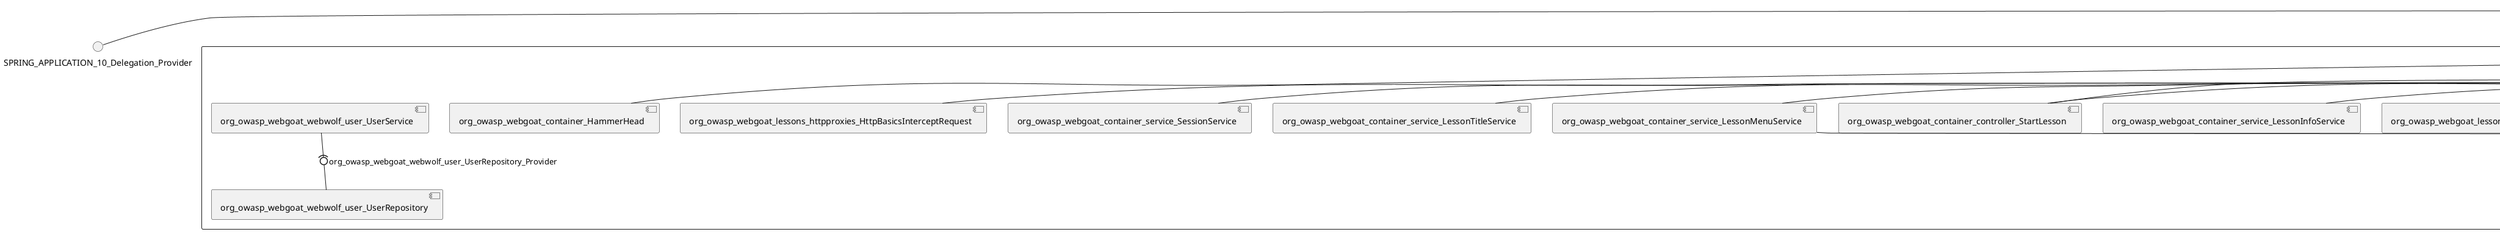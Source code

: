 @startuml
skinparam fixCircleLabelOverlapping true
skinparam componentStyle uml2
() SPRING_APPLICATION_10_Delegation_Provider
() SPRING_APPLICATION_11_Delegation_Provider
() SPRING_APPLICATION_12_Delegation_Provider
() SPRING_APPLICATION_13_Delegation_Provider
() SPRING_APPLICATION_14_Delegation_Provider
() SPRING_APPLICATION_15_Delegation_Provider
() SPRING_APPLICATION_16_Delegation_Provider
() SPRING_APPLICATION_2_Delegation_Provider
() SPRING_APPLICATION_3_Delegation_Provider
() SPRING_APPLICATION_4_Delegation_Provider
() SPRING_APPLICATION_5_Delegation_Provider
() SPRING_APPLICATION_6_Delegation_Provider
() SPRING_APPLICATION_7_Delegation_Provider
() SPRING_APPLICATION_8_Delegation_Provider
() SPRING_APPLICATION_9_Delegation_Provider
() SPRING_APPLICATION_BypassRestrictions_FieldRestrictions_POST_Delegation_Provider
() SPRING_APPLICATION_BypassRestrictions_frontendValidation_POST_Delegation_Provider
() SPRING_APPLICATION_ChromeDevTools_dummy_POST_Delegation_Provider
() SPRING_APPLICATION_ChromeDevTools_network_POST_Delegation_Provider
() SPRING_APPLICATION_CrossSiteScriptingStored_stored_xss_POST_Delegation_Provider
() SPRING_APPLICATION_CrossSiteScriptingStored_stored_xss_follow_up_POST_Delegation_Provider
() SPRING_APPLICATION_CrossSiteScripting_attack1_POST_Delegation_Provider
() SPRING_APPLICATION_CrossSiteScripting_attack3_POST_Delegation_Provider
() SPRING_APPLICATION_CrossSiteScripting_attack4_POST_Delegation_Provider
() SPRING_APPLICATION_CrossSiteScripting_attack5a_GET_Delegation_Provider
() SPRING_APPLICATION_CrossSiteScripting_attack6a_POST_Delegation_Provider
() SPRING_APPLICATION_CrossSiteScripting_dom_follow_up_POST_Delegation_Provider
() SPRING_APPLICATION_CrossSiteScripting_phone_home_xss_POST_Delegation_Provider
() SPRING_APPLICATION_CrossSiteScripting_quiz_GET_POST_Delegation_Provider
() SPRING_APPLICATION_Delegation_Provider
() SPRING_APPLICATION_GET_10_Delegation_Provider
() SPRING_APPLICATION_GET_11_Delegation_Provider
() SPRING_APPLICATION_GET_2_Delegation_Provider
() SPRING_APPLICATION_GET_3_Delegation_Provider
() SPRING_APPLICATION_GET_4_Delegation_Provider
() SPRING_APPLICATION_GET_5_Delegation_Provider
() SPRING_APPLICATION_GET_6_Delegation_Provider
() SPRING_APPLICATION_GET_7_Delegation_Provider
() SPRING_APPLICATION_GET_8_Delegation_Provider
() SPRING_APPLICATION_GET_9_Delegation_Provider
() SPRING_APPLICATION_GET_Delegation_Provider
() SPRING_APPLICATION_HtmlTampering_task_POST_Delegation_Provider
() SPRING_APPLICATION_HttpBasics_attack1_POST_Delegation_Provider
() SPRING_APPLICATION_HttpBasics_attack2_POST_Delegation_Provider
() SPRING_APPLICATION_IDOR_diff_attributes_POST_Delegation_Provider
() SPRING_APPLICATION_IDOR_login_POST_Delegation_Provider
() SPRING_APPLICATION_IDOR_profile_alt_path_POST_Delegation_Provider
() SPRING_APPLICATION_InsecureDeserialization_task_POST_Delegation_Provider
() SPRING_APPLICATION_InsecureLogin_Delegation_Provider
() SPRING_APPLICATION_JWT_decode_POST_Delegation_Provider
() SPRING_APPLICATION_JWT_jku_Delegation_Provider
() SPRING_APPLICATION_JWT_kid_Delegation_Provider
() SPRING_APPLICATION_JWT_quiz_GET_POST_Delegation_Provider
() SPRING_APPLICATION_JWT_refresh_Delegation_Provider
() SPRING_APPLICATION_JWT_secret_POST_Delegation_Provider
() SPRING_APPLICATION_JWT_votings_Delegation_Provider
() SPRING_APPLICATION_LogSpoofing_log_bleeding_POST_Delegation_Provider
() SPRING_APPLICATION_LogSpoofing_log_spoofing_POST_Delegation_Provider
() SPRING_APPLICATION_POST_10_Delegation_Provider
() SPRING_APPLICATION_POST_11_Delegation_Provider
() SPRING_APPLICATION_POST_12_Delegation_Provider
() SPRING_APPLICATION_POST_13_Delegation_Provider
() SPRING_APPLICATION_POST_14_Delegation_Provider
() SPRING_APPLICATION_POST_15_Delegation_Provider
() SPRING_APPLICATION_POST_16_Delegation_Provider
() SPRING_APPLICATION_POST_17_Delegation_Provider
() SPRING_APPLICATION_POST_18_Delegation_Provider
() SPRING_APPLICATION_POST_2_Delegation_Provider
() SPRING_APPLICATION_POST_3_Delegation_Provider
() SPRING_APPLICATION_POST_4_Delegation_Provider
() SPRING_APPLICATION_POST_5_Delegation_Provider
() SPRING_APPLICATION_POST_6_Delegation_Provider
() SPRING_APPLICATION_POST_7_Delegation_Provider
() SPRING_APPLICATION_POST_8_Delegation_Provider
() SPRING_APPLICATION_POST_9_Delegation_Provider
() SPRING_APPLICATION_POST_Delegation_Provider
() SPRING_APPLICATION_PUT_Delegation_Provider
() SPRING_APPLICATION_PasswordReset_ForgotPassword_create_password_reset_link_POST_Delegation_Provider
() SPRING_APPLICATION_PasswordReset_SecurityQuestions_POST_Delegation_Provider
() SPRING_APPLICATION_PasswordReset_reset_Delegation_Provider
() SPRING_APPLICATION_PasswordReset_simple_mail_reset_POST_Delegation_Provider
() SPRING_APPLICATION_PathTraversal_profile_picture_GET_Delegation_Provider
() SPRING_APPLICATION_PathTraversal_profile_picture_fix_GET_Delegation_Provider
() SPRING_APPLICATION_PathTraversal_profile_upload_POST_Delegation_Provider
() SPRING_APPLICATION_PathTraversal_profile_upload_fix_POST_Delegation_Provider
() SPRING_APPLICATION_PathTraversal_profile_upload_remove_user_input_POST_Delegation_Provider
() SPRING_APPLICATION_PathTraversal_random_POST_Delegation_Provider
() SPRING_APPLICATION_PathTraversal_random_picture_GET_Delegation_Provider
() SPRING_APPLICATION_PathTraversal_zip_slip_Delegation_Provider
() SPRING_APPLICATION_SSRF_task1_POST_Delegation_Provider
() SPRING_APPLICATION_SSRF_task2_POST_Delegation_Provider
() SPRING_APPLICATION_SecurePasswords_assignment_POST_Delegation_Provider
() SPRING_APPLICATION_SqlInjectionAdvanced_attack6a_POST_Delegation_Provider
() SPRING_APPLICATION_SqlInjectionAdvanced_attack6b_POST_Delegation_Provider
() SPRING_APPLICATION_SqlInjectionAdvanced_challenge_Login_POST_Delegation_Provider
() SPRING_APPLICATION_SqlInjectionAdvanced_challenge_PUT_Delegation_Provider
() SPRING_APPLICATION_SqlInjectionAdvanced_quiz_GET_POST_Delegation_Provider
() SPRING_APPLICATION_SqlInjectionMitigations_attack10a_POST_Delegation_Provider
() SPRING_APPLICATION_SqlInjectionMitigations_attack10b_POST_Delegation_Provider
() SPRING_APPLICATION_SqlInjectionMitigations_attack12a_POST_Delegation_Provider
() SPRING_APPLICATION_SqlInjectionMitigations_servers_GET_Delegation_Provider
() SPRING_APPLICATION_SqlInjection_assignment5a_POST_Delegation_Provider
() SPRING_APPLICATION_SqlInjection_assignment5b_POST_Delegation_Provider
() SPRING_APPLICATION_SqlInjection_attack10_POST_Delegation_Provider
() SPRING_APPLICATION_SqlInjection_attack2_POST_Delegation_Provider
() SPRING_APPLICATION_SqlInjection_attack3_POST_Delegation_Provider
() SPRING_APPLICATION_SqlInjection_attack4_POST_Delegation_Provider
() SPRING_APPLICATION_SqlInjection_attack5_POST_Delegation_Provider
() SPRING_APPLICATION_SqlInjection_attack8_POST_Delegation_Provider
() SPRING_APPLICATION_SqlInjection_attack9_POST_Delegation_Provider
() SPRING_APPLICATION_SqlOnlyInputValidationOnKeywords_attack_POST_Delegation_Provider
() SPRING_APPLICATION_SqlOnlyInputValidation_attack_POST_Delegation_Provider
() SPRING_APPLICATION_VulnerableComponents_attack1_POST_Delegation_Provider
() SPRING_APPLICATION_WebWolf_GET_Delegation_Provider
() SPRING_APPLICATION_WebWolf_landing_Delegation_Provider
() SPRING_APPLICATION_WebWolf_mail_Delegation_Provider
() SPRING_APPLICATION_challenge_1_POST_Delegation_Provider
() SPRING_APPLICATION_challenge_5_POST_Delegation_Provider
() SPRING_APPLICATION_challenge_7_Delegation_Provider
() SPRING_APPLICATION_challenge_8_Delegation_Provider
() SPRING_APPLICATION_challenge_logo_Delegation_Provider
() SPRING_APPLICATION_cia_quiz_GET_POST_Delegation_Provider
() SPRING_APPLICATION_clientSideFiltering_attack1_POST_Delegation_Provider
() SPRING_APPLICATION_clientSideFiltering_challenge_store_coupons_GET_Delegation_Provider
() SPRING_APPLICATION_clientSideFiltering_getItForFree_POST_Delegation_Provider
() SPRING_APPLICATION_clientSideFiltering_salaries_GET_Delegation_Provider
() SPRING_APPLICATION_crypto_encoding_basic_auth_POST_Delegation_Provider
() SPRING_APPLICATION_crypto_encoding_xor_POST_Delegation_Provider
() SPRING_APPLICATION_crypto_hashing_POST_Delegation_Provider
() SPRING_APPLICATION_crypto_secure_defaults_POST_Delegation_Provider
() SPRING_APPLICATION_crypto_signing_verify_POST_Delegation_Provider
() SPRING_APPLICATION_csrf_feedback_message_POST_Delegation_Provider
() SPRING_APPLICATION_csrf_review_POST_Delegation_Provider
() SPRING_APPLICATION_files_GET_Delegation_Provider
() SPRING_APPLICATION_fileupload_POST_Delegation_Provider
() SPRING_APPLICATION_jwt_Delegation_Provider
() SPRING_APPLICATION_landing_Delegation_Provider
() SPRING_APPLICATION_lesson_template_Delegation_Provider
() SPRING_APPLICATION_login_oauth_mvc_GET_Delegation_Provider
() SPRING_APPLICATION_mail_DELETE_GET_POST_Delegation_Provider
() SPRING_APPLICATION_register_mvc_POST_Delegation_Provider
() SPRING_APPLICATION_registration_GET_Delegation_Provider
() SPRING_APPLICATION_requests_GET_Delegation_Provider
() SPRING_APPLICATION_scoreboard_data_GET_Delegation_Provider
() SPRING_APPLICATION_server_directory_GET_Delegation_Provider
() SPRING_APPLICATION_service_debug_labels_mvc_Delegation_Provider
() SPRING_APPLICATION_service_lessonoverview_mvc_Delegation_Provider
() SPRING_APPLICATION_xxe_comments_GET_Delegation_Provider
rectangle System {
[org_owasp_webgoat_container_HammerHead] [[webgoat-webgoat.repository#_702fEhWFEe-jXo2ho6CU_Q]]
[org_owasp_webgoat_container_WebWolfRedirect] [[webgoat-webgoat.repository#_702fEhWFEe-jXo2ho6CU_Q]]
[org_owasp_webgoat_container_controller_StartLesson] [[webgoat-webgoat.repository#_702fEhWFEe-jXo2ho6CU_Q]]
[org_owasp_webgoat_container_controller_Welcome] [[webgoat-webgoat.repository#_702fEhWFEe-jXo2ho6CU_Q]]
[org_owasp_webgoat_container_i18n_PluginMessages_Provider] [[webgoat-webgoat.repository#_702fEhWFEe-jXo2ho6CU_Q]]
[org_owasp_webgoat_container_service_EnvironmentService] [[webgoat-webgoat.repository#_702fEhWFEe-jXo2ho6CU_Q]]
[org_owasp_webgoat_container_service_HintService] [[webgoat-webgoat.repository#_702fEhWFEe-jXo2ho6CU_Q]]
[org_owasp_webgoat_container_service_LabelDebugService] [[webgoat-webgoat.repository#_702fEhWFEe-jXo2ho6CU_Q]]
[org_owasp_webgoat_container_service_LabelService] [[webgoat-webgoat.repository#_702fEhWFEe-jXo2ho6CU_Q]]
[org_owasp_webgoat_container_service_LessonInfoService] [[webgoat-webgoat.repository#_702fEhWFEe-jXo2ho6CU_Q]]
[org_owasp_webgoat_container_service_LessonMenuService] [[webgoat-webgoat.repository#_702fEhWFEe-jXo2ho6CU_Q]]
[org_owasp_webgoat_container_service_LessonProgressService] [[webgoat-webgoat.repository#_702fEhWFEe-jXo2ho6CU_Q]]
[org_owasp_webgoat_container_service_LessonTitleService] [[webgoat-webgoat.repository#_702fEhWFEe-jXo2ho6CU_Q]]
[org_owasp_webgoat_container_service_ReportCardService] [[webgoat-webgoat.repository#_702fEhWFEe-jXo2ho6CU_Q]]
[org_owasp_webgoat_container_service_RestartLessonService] [[webgoat-webgoat.repository#_702fEhWFEe-jXo2ho6CU_Q]]
[org_owasp_webgoat_container_service_SessionService] [[webgoat-webgoat.repository#_702fEhWFEe-jXo2ho6CU_Q]]
[org_owasp_webgoat_container_session_UserSessionData_Provider] [[webgoat-webgoat.repository#_702fEhWFEe-jXo2ho6CU_Q]]
[org_owasp_webgoat_container_session_WebSession_Provider] [[webgoat-webgoat.repository#_702fEhWFEe-jXo2ho6CU_Q]]
[org_owasp_webgoat_container_users_RegistrationController] [[webgoat-webgoat.repository#_702fEhWFEe-jXo2ho6CU_Q]]
[org_owasp_webgoat_container_users_Scoreboard] [[webgoat-webgoat.repository#_702fEhWFEe-jXo2ho6CU_Q]]
[org_owasp_webgoat_container_users_UserRepository] [[webgoat-webgoat.repository#_702fEhWFEe-jXo2ho6CU_Q]]
[org_owasp_webgoat_container_users_UserService] [[webgoat-webgoat.repository#_702fEhWFEe-jXo2ho6CU_Q]]
[org_owasp_webgoat_container_users_UserTrackerRepository] [[webgoat-webgoat.repository#_702fEhWFEe-jXo2ho6CU_Q]]
[org_owasp_webgoat_lessons_authbypass_VerifyAccount] [[webgoat-webgoat.repository#_702fEhWFEe-jXo2ho6CU_Q]]
[org_owasp_webgoat_lessons_bypassrestrictions_BypassRestrictionsFieldRestrictions] [[webgoat-webgoat.repository#_702fEhWFEe-jXo2ho6CU_Q]]
[org_owasp_webgoat_lessons_bypassrestrictions_BypassRestrictionsFrontendValidation] [[webgoat-webgoat.repository#_702fEhWFEe-jXo2ho6CU_Q]]
[org_owasp_webgoat_lessons_challenges_FlagController] [[webgoat-webgoat.repository#_702fEhWFEe-jXo2ho6CU_Q]]
[org_owasp_webgoat_lessons_challenges_challenge1_Assignment1] [[webgoat-webgoat.repository#_702fEhWFEe-jXo2ho6CU_Q]]
[org_owasp_webgoat_lessons_challenges_challenge1_ImageServlet] [[webgoat-webgoat.repository#_702fEhWFEe-jXo2ho6CU_Q]]
[org_owasp_webgoat_lessons_challenges_challenge5_Assignment5] [[webgoat-webgoat.repository#_702fEhWFEe-jXo2ho6CU_Q]]
[org_owasp_webgoat_lessons_challenges_challenge7_Assignment7] [[webgoat-webgoat.repository#_702fEhWFEe-jXo2ho6CU_Q]]
[org_owasp_webgoat_lessons_challenges_challenge8_Assignment8] [[webgoat-webgoat.repository#_702fEhWFEe-jXo2ho6CU_Q]]
[org_owasp_webgoat_lessons_chromedevtools_NetworkDummy] [[webgoat-webgoat.repository#_702fEhWFEe-jXo2ho6CU_Q]]
[org_owasp_webgoat_lessons_chromedevtools_NetworkLesson] [[webgoat-webgoat.repository#_702fEhWFEe-jXo2ho6CU_Q]]
[org_owasp_webgoat_lessons_cia_CIAQuiz] [[webgoat-webgoat.repository#_702fEhWFEe-jXo2ho6CU_Q]]
[org_owasp_webgoat_lessons_clientsidefiltering_ClientSideFilteringAssignment] [[webgoat-webgoat.repository#_702fEhWFEe-jXo2ho6CU_Q]]
[org_owasp_webgoat_lessons_clientsidefiltering_ClientSideFilteringFreeAssignment] [[webgoat-webgoat.repository#_702fEhWFEe-jXo2ho6CU_Q]]
[org_owasp_webgoat_lessons_clientsidefiltering_Salaries] [[webgoat-webgoat.repository#_702fEhWFEe-jXo2ho6CU_Q]]
[org_owasp_webgoat_lessons_clientsidefiltering_ShopEndpoint] [[webgoat-webgoat.repository#_702fEhWFEe-jXo2ho6CU_Q]]
[org_owasp_webgoat_lessons_cryptography_EncodingAssignment] [[webgoat-webgoat.repository#_702fEhWFEe-jXo2ho6CU_Q]]
[org_owasp_webgoat_lessons_cryptography_HashingAssignment] [[webgoat-webgoat.repository#_702fEhWFEe-jXo2ho6CU_Q]]
[org_owasp_webgoat_lessons_cryptography_SecureDefaultsAssignment] [[webgoat-webgoat.repository#_702fEhWFEe-jXo2ho6CU_Q]]
[org_owasp_webgoat_lessons_cryptography_SigningAssignment] [[webgoat-webgoat.repository#_702fEhWFEe-jXo2ho6CU_Q]]
[org_owasp_webgoat_lessons_cryptography_XOREncodingAssignment] [[webgoat-webgoat.repository#_702fEhWFEe-jXo2ho6CU_Q]]
[org_owasp_webgoat_lessons_csrf_CSRFConfirmFlag1] [[webgoat-webgoat.repository#_702fEhWFEe-jXo2ho6CU_Q]]
[org_owasp_webgoat_lessons_csrf_CSRFFeedback] [[webgoat-webgoat.repository#_702fEhWFEe-jXo2ho6CU_Q]]
[org_owasp_webgoat_lessons_csrf_CSRFGetFlag] [[webgoat-webgoat.repository#_702fEhWFEe-jXo2ho6CU_Q]]
[org_owasp_webgoat_lessons_csrf_CSRFLogin] [[webgoat-webgoat.repository#_702fEhWFEe-jXo2ho6CU_Q]]
[org_owasp_webgoat_lessons_csrf_ForgedReviews] [[webgoat-webgoat.repository#_702fEhWFEe-jXo2ho6CU_Q]]
[org_owasp_webgoat_lessons_csrf_ObjectMapper_Provider] [[webgoat-webgoat.repository#_702fEhWFEe-jXo2ho6CU_Q]]
[org_owasp_webgoat_lessons_deserialization_InsecureDeserializationTask] [[webgoat-webgoat.repository#_702fEhWFEe-jXo2ho6CU_Q]]
[org_owasp_webgoat_lessons_hijacksession_HijackSessionAssignment] [[webgoat-webgoat.repository#_702fEhWFEe-jXo2ho6CU_Q]]
[org_owasp_webgoat_lessons_hijacksession_cas_HijackSessionAuthenticationProvider] [[webgoat-webgoat.repository#_702fEhWFEe-jXo2ho6CU_Q]]
[org_owasp_webgoat_lessons_htmltampering_HtmlTamperingTask] [[webgoat-webgoat.repository#_702fEhWFEe-jXo2ho6CU_Q]]
[org_owasp_webgoat_lessons_httpbasics_HttpBasicsLesson] [[webgoat-webgoat.repository#_702fEhWFEe-jXo2ho6CU_Q]]
[org_owasp_webgoat_lessons_httpbasics_HttpBasicsQuiz] [[webgoat-webgoat.repository#_702fEhWFEe-jXo2ho6CU_Q]]
[org_owasp_webgoat_lessons_httpproxies_HttpBasicsInterceptRequest] [[webgoat-webgoat.repository#_702fEhWFEe-jXo2ho6CU_Q]]
[org_owasp_webgoat_lessons_idor_IDORDiffAttributes] [[webgoat-webgoat.repository#_702fEhWFEe-jXo2ho6CU_Q]]
[org_owasp_webgoat_lessons_idor_IDOREditOtherProfile] [[webgoat-webgoat.repository#_702fEhWFEe-jXo2ho6CU_Q]]
[org_owasp_webgoat_lessons_idor_IDORLogin] [[webgoat-webgoat.repository#_702fEhWFEe-jXo2ho6CU_Q]]
[org_owasp_webgoat_lessons_idor_IDORViewOtherProfile] [[webgoat-webgoat.repository#_702fEhWFEe-jXo2ho6CU_Q]]
[org_owasp_webgoat_lessons_idor_IDORViewOwnProfile] [[webgoat-webgoat.repository#_702fEhWFEe-jXo2ho6CU_Q]]
[org_owasp_webgoat_lessons_idor_IDORViewOwnProfileAltUrl] [[webgoat-webgoat.repository#_702fEhWFEe-jXo2ho6CU_Q]]
[org_owasp_webgoat_lessons_insecurelogin_InsecureLoginTask] [[webgoat-webgoat.repository#_702fEhWFEe-jXo2ho6CU_Q]]
[org_owasp_webgoat_lessons_jwt_JWTDecodeEndpoint] [[webgoat-webgoat.repository#_702fEhWFEe-jXo2ho6CU_Q]]
[org_owasp_webgoat_lessons_jwt_JWTQuiz] [[webgoat-webgoat.repository#_702fEhWFEe-jXo2ho6CU_Q]]
[org_owasp_webgoat_lessons_jwt_JWTRefreshEndpoint] [[webgoat-webgoat.repository#_702fEhWFEe-jXo2ho6CU_Q]]
[org_owasp_webgoat_lessons_jwt_JWTSecretKeyEndpoint] [[webgoat-webgoat.repository#_702fEhWFEe-jXo2ho6CU_Q]]
[org_owasp_webgoat_lessons_jwt_JWTVotesEndpoint] [[webgoat-webgoat.repository#_702fEhWFEe-jXo2ho6CU_Q]]
[org_owasp_webgoat_lessons_jwt_claimmisuse_JWTHeaderJKUEndpoint] [[webgoat-webgoat.repository#_702fEhWFEe-jXo2ho6CU_Q]]
[org_owasp_webgoat_lessons_jwt_claimmisuse_JWTHeaderKIDEndpoint] [[webgoat-webgoat.repository#_702fEhWFEe-jXo2ho6CU_Q]]
[org_owasp_webgoat_lessons_lessontemplate_SampleAttack] [[webgoat-webgoat.repository#_702fEhWFEe-jXo2ho6CU_Q]]
[org_owasp_webgoat_lessons_logging_LogBleedingTask] [[webgoat-webgoat.repository#_702fEhWFEe-jXo2ho6CU_Q]]
[org_owasp_webgoat_lessons_logging_LogSpoofingTask] [[webgoat-webgoat.repository#_702fEhWFEe-jXo2ho6CU_Q]]
[org_owasp_webgoat_lessons_missingac_MissingFunctionACHiddenMenus] [[webgoat-webgoat.repository#_702fEhWFEe-jXo2ho6CU_Q]]
[org_owasp_webgoat_lessons_missingac_MissingFunctionACUsers] [[webgoat-webgoat.repository#_702fEhWFEe-jXo2ho6CU_Q]]
[org_owasp_webgoat_lessons_missingac_MissingFunctionACYourHash] [[webgoat-webgoat.repository#_702fEhWFEe-jXo2ho6CU_Q]]
[org_owasp_webgoat_lessons_missingac_MissingFunctionACYourHashAdmin] [[webgoat-webgoat.repository#_702fEhWFEe-jXo2ho6CU_Q]]
[org_owasp_webgoat_lessons_passwordreset_QuestionsAssignment] [[webgoat-webgoat.repository#_702fEhWFEe-jXo2ho6CU_Q]]
[org_owasp_webgoat_lessons_passwordreset_ResetLinkAssignment] [[webgoat-webgoat.repository#_702fEhWFEe-jXo2ho6CU_Q]]
[org_owasp_webgoat_lessons_passwordreset_ResetLinkAssignmentForgotPassword] [[webgoat-webgoat.repository#_702fEhWFEe-jXo2ho6CU_Q]]
[org_owasp_webgoat_lessons_passwordreset_SecurityQuestionAssignment] [[webgoat-webgoat.repository#_702fEhWFEe-jXo2ho6CU_Q]]
[org_owasp_webgoat_lessons_passwordreset_SimpleMailAssignment] [[webgoat-webgoat.repository#_702fEhWFEe-jXo2ho6CU_Q]]
[org_owasp_webgoat_lessons_passwordreset_TriedQuestions] [[webgoat-webgoat.repository#_702fEhWFEe-jXo2ho6CU_Q]]
[org_owasp_webgoat_lessons_pathtraversal_ProfileUpload] [[webgoat-webgoat.repository#_702fEhWFEe-jXo2ho6CU_Q]]
[org_owasp_webgoat_lessons_pathtraversal_ProfileUploadFix] [[webgoat-webgoat.repository#_702fEhWFEe-jXo2ho6CU_Q]]
[org_owasp_webgoat_lessons_pathtraversal_ProfileUploadRemoveUserInput] [[webgoat-webgoat.repository#_702fEhWFEe-jXo2ho6CU_Q]]
[org_owasp_webgoat_lessons_pathtraversal_ProfileUploadRetrieval] [[webgoat-webgoat.repository#_702fEhWFEe-jXo2ho6CU_Q]]
[org_owasp_webgoat_lessons_pathtraversal_ProfileZipSlip] [[webgoat-webgoat.repository#_702fEhWFEe-jXo2ho6CU_Q]]
[org_owasp_webgoat_lessons_securepasswords_SecurePasswordsAssignment] [[webgoat-webgoat.repository#_702fEhWFEe-jXo2ho6CU_Q]]
[org_owasp_webgoat_lessons_spoofcookie_SpoofCookieAssignment] [[webgoat-webgoat.repository#_702fEhWFEe-jXo2ho6CU_Q]]
[org_owasp_webgoat_lessons_sqlinjection_advanced_SqlInjectionChallenge] [[webgoat-webgoat.repository#_702fEhWFEe-jXo2ho6CU_Q]]
[org_owasp_webgoat_lessons_sqlinjection_advanced_SqlInjectionChallengeLogin] [[webgoat-webgoat.repository#_702fEhWFEe-jXo2ho6CU_Q]]
[org_owasp_webgoat_lessons_sqlinjection_advanced_SqlInjectionLesson6a] [[webgoat-webgoat.repository#_702fEhWFEe-jXo2ho6CU_Q]]
[org_owasp_webgoat_lessons_sqlinjection_advanced_SqlInjectionLesson6b] [[webgoat-webgoat.repository#_702fEhWFEe-jXo2ho6CU_Q]]
[org_owasp_webgoat_lessons_sqlinjection_advanced_SqlInjectionQuiz] [[webgoat-webgoat.repository#_702fEhWFEe-jXo2ho6CU_Q]]
[org_owasp_webgoat_lessons_sqlinjection_introduction_SqlInjectionLesson10] [[webgoat-webgoat.repository#_702fEhWFEe-jXo2ho6CU_Q]]
[org_owasp_webgoat_lessons_sqlinjection_introduction_SqlInjectionLesson2] [[webgoat-webgoat.repository#_702fEhWFEe-jXo2ho6CU_Q]]
[org_owasp_webgoat_lessons_sqlinjection_introduction_SqlInjectionLesson3] [[webgoat-webgoat.repository#_702fEhWFEe-jXo2ho6CU_Q]]
[org_owasp_webgoat_lessons_sqlinjection_introduction_SqlInjectionLesson4] [[webgoat-webgoat.repository#_702fEhWFEe-jXo2ho6CU_Q]]
[org_owasp_webgoat_lessons_sqlinjection_introduction_SqlInjectionLesson5] [[webgoat-webgoat.repository#_702fEhWFEe-jXo2ho6CU_Q]]
[org_owasp_webgoat_lessons_sqlinjection_introduction_SqlInjectionLesson5a] [[webgoat-webgoat.repository#_702fEhWFEe-jXo2ho6CU_Q]]
[org_owasp_webgoat_lessons_sqlinjection_introduction_SqlInjectionLesson5b] [[webgoat-webgoat.repository#_702fEhWFEe-jXo2ho6CU_Q]]
[org_owasp_webgoat_lessons_sqlinjection_introduction_SqlInjectionLesson8] [[webgoat-webgoat.repository#_702fEhWFEe-jXo2ho6CU_Q]]
[org_owasp_webgoat_lessons_sqlinjection_introduction_SqlInjectionLesson9] [[webgoat-webgoat.repository#_702fEhWFEe-jXo2ho6CU_Q]]
[org_owasp_webgoat_lessons_sqlinjection_mitigation_Servers] [[webgoat-webgoat.repository#_702fEhWFEe-jXo2ho6CU_Q]]
[org_owasp_webgoat_lessons_sqlinjection_mitigation_SqlInjectionLesson10a] [[webgoat-webgoat.repository#_702fEhWFEe-jXo2ho6CU_Q]]
[org_owasp_webgoat_lessons_sqlinjection_mitigation_SqlInjectionLesson10b] [[webgoat-webgoat.repository#_702fEhWFEe-jXo2ho6CU_Q]]
[org_owasp_webgoat_lessons_sqlinjection_mitigation_SqlInjectionLesson13] [[webgoat-webgoat.repository#_702fEhWFEe-jXo2ho6CU_Q]]
[org_owasp_webgoat_lessons_sqlinjection_mitigation_SqlOnlyInputValidation] [[webgoat-webgoat.repository#_702fEhWFEe-jXo2ho6CU_Q]]
[org_owasp_webgoat_lessons_sqlinjection_mitigation_SqlOnlyInputValidationOnKeywords] [[webgoat-webgoat.repository#_702fEhWFEe-jXo2ho6CU_Q]]
[org_owasp_webgoat_lessons_ssrf_SSRFTask1] [[webgoat-webgoat.repository#_702fEhWFEe-jXo2ho6CU_Q]]
[org_owasp_webgoat_lessons_ssrf_SSRFTask2] [[webgoat-webgoat.repository#_702fEhWFEe-jXo2ho6CU_Q]]
[org_owasp_webgoat_lessons_vulnerablecomponents_VulnerableComponentsLesson] [[webgoat-webgoat.repository#_702fEhWFEe-jXo2ho6CU_Q]]
[org_owasp_webgoat_lessons_webwolfintroduction_LandingAssignment] [[webgoat-webgoat.repository#_702fEhWFEe-jXo2ho6CU_Q]]
[org_owasp_webgoat_lessons_webwolfintroduction_MailAssignment] [[webgoat-webgoat.repository#_702fEhWFEe-jXo2ho6CU_Q]]
[org_owasp_webgoat_lessons_xss_CrossSiteScriptingLesson1] [[webgoat-webgoat.repository#_702fEhWFEe-jXo2ho6CU_Q]]
[org_owasp_webgoat_lessons_xss_CrossSiteScriptingLesson3] [[webgoat-webgoat.repository#_702fEhWFEe-jXo2ho6CU_Q]]
[org_owasp_webgoat_lessons_xss_CrossSiteScriptingLesson4] [[webgoat-webgoat.repository#_702fEhWFEe-jXo2ho6CU_Q]]
[org_owasp_webgoat_lessons_xss_CrossSiteScriptingLesson5a] [[webgoat-webgoat.repository#_702fEhWFEe-jXo2ho6CU_Q]]
[org_owasp_webgoat_lessons_xss_CrossSiteScriptingLesson6a] [[webgoat-webgoat.repository#_702fEhWFEe-jXo2ho6CU_Q]]
[org_owasp_webgoat_lessons_xss_CrossSiteScriptingQuiz] [[webgoat-webgoat.repository#_702fEhWFEe-jXo2ho6CU_Q]]
[org_owasp_webgoat_lessons_xss_DOMCrossSiteScripting] [[webgoat-webgoat.repository#_702fEhWFEe-jXo2ho6CU_Q]]
[org_owasp_webgoat_lessons_xss_DOMCrossSiteScriptingVerifier] [[webgoat-webgoat.repository#_702fEhWFEe-jXo2ho6CU_Q]]
[org_owasp_webgoat_lessons_xss_stored_StoredCrossSiteScriptingVerifier] [[webgoat-webgoat.repository#_702fEhWFEe-jXo2ho6CU_Q]]
[org_owasp_webgoat_lessons_xss_stored_StoredXssComments] [[webgoat-webgoat.repository#_702fEhWFEe-jXo2ho6CU_Q]]
[org_owasp_webgoat_lessons_xxe_BlindSendFileAssignment] [[webgoat-webgoat.repository#_702fEhWFEe-jXo2ho6CU_Q]]
[org_owasp_webgoat_lessons_xxe_CommentsCache] [[webgoat-webgoat.repository#_702fEhWFEe-jXo2ho6CU_Q]]
[org_owasp_webgoat_lessons_xxe_CommentsEndpoint] [[webgoat-webgoat.repository#_702fEhWFEe-jXo2ho6CU_Q]]
[org_owasp_webgoat_lessons_xxe_ContentTypeAssignment] [[webgoat-webgoat.repository#_702fEhWFEe-jXo2ho6CU_Q]]
[org_owasp_webgoat_lessons_xxe_SimpleXXE] [[webgoat-webgoat.repository#_702fEhWFEe-jXo2ho6CU_Q]]
[org_owasp_webgoat_webwolf_FileServer] [[webgoat-webgoat.repository#_702fEhWFEe-jXo2ho6CU_Q]]
[org_owasp_webgoat_webwolf_jwt_JWTController] [[webgoat-webgoat.repository#_702fEhWFEe-jXo2ho6CU_Q]]
[org_owasp_webgoat_webwolf_mailbox_MailboxController] [[webgoat-webgoat.repository#_702fEhWFEe-jXo2ho6CU_Q]]
[org_owasp_webgoat_webwolf_mailbox_MailboxRepository] [[webgoat-webgoat.repository#_702fEhWFEe-jXo2ho6CU_Q]]
[org_owasp_webgoat_webwolf_requests_LandingPage] [[webgoat-webgoat.repository#_702fEhWFEe-jXo2ho6CU_Q]]
[org_owasp_webgoat_webwolf_requests_Requests] [[webgoat-webgoat.repository#_702fEhWFEe-jXo2ho6CU_Q]]
[org_owasp_webgoat_webwolf_user_UserRepository] [[webgoat-webgoat.repository#_702fEhWFEe-jXo2ho6CU_Q]]
[org_owasp_webgoat_webwolf_user_UserService] [[webgoat-webgoat.repository#_702fEhWFEe-jXo2ho6CU_Q]]
port SPRING_APPLICATION_10_Provider
SPRING_APPLICATION_10_Delegation_Provider - SPRING_APPLICATION_10_Provider
SPRING_APPLICATION_10_Provider - [org_owasp_webgoat_lessons_cryptography_HashingAssignment]
port SPRING_APPLICATION_11_Provider
SPRING_APPLICATION_11_Delegation_Provider - SPRING_APPLICATION_11_Provider
SPRING_APPLICATION_11_Provider - [org_owasp_webgoat_container_HammerHead]
port SPRING_APPLICATION_12_Provider
SPRING_APPLICATION_12_Delegation_Provider - SPRING_APPLICATION_12_Provider
SPRING_APPLICATION_12_Provider - [org_owasp_webgoat_lessons_httpproxies_HttpBasicsInterceptRequest]
port SPRING_APPLICATION_13_Provider
SPRING_APPLICATION_13_Delegation_Provider - SPRING_APPLICATION_13_Provider
SPRING_APPLICATION_13_Provider - [org_owasp_webgoat_container_service_SessionService]
port SPRING_APPLICATION_14_Provider
SPRING_APPLICATION_14_Delegation_Provider - SPRING_APPLICATION_14_Provider
SPRING_APPLICATION_14_Provider - [org_owasp_webgoat_container_service_LessonTitleService]
port SPRING_APPLICATION_15_Provider
SPRING_APPLICATION_15_Delegation_Provider - SPRING_APPLICATION_15_Provider
SPRING_APPLICATION_15_Provider - [org_owasp_webgoat_lessons_xxe_SimpleXXE]
port SPRING_APPLICATION_16_Provider
SPRING_APPLICATION_16_Delegation_Provider - SPRING_APPLICATION_16_Provider
SPRING_APPLICATION_16_Provider - [org_owasp_webgoat_lessons_jwt_JWTSecretKeyEndpoint]
port SPRING_APPLICATION_2_Provider
SPRING_APPLICATION_2_Delegation_Provider - SPRING_APPLICATION_2_Provider
SPRING_APPLICATION_2_Provider - [org_owasp_webgoat_container_controller_StartLesson]
port SPRING_APPLICATION_3_Provider
SPRING_APPLICATION_3_Delegation_Provider - SPRING_APPLICATION_3_Provider
SPRING_APPLICATION_3_Provider - [org_owasp_webgoat_container_service_LessonMenuService]
port SPRING_APPLICATION_4_Provider
SPRING_APPLICATION_4_Delegation_Provider - SPRING_APPLICATION_4_Provider
SPRING_APPLICATION_4_Provider - [org_owasp_webgoat_webwolf_FileServer]
port SPRING_APPLICATION_5_Provider
SPRING_APPLICATION_5_Delegation_Provider - SPRING_APPLICATION_5_Provider
SPRING_APPLICATION_5_Provider - [org_owasp_webgoat_container_service_LessonInfoService]
port SPRING_APPLICATION_6_Provider
SPRING_APPLICATION_6_Delegation_Provider - SPRING_APPLICATION_6_Provider
SPRING_APPLICATION_6_Provider - [org_owasp_webgoat_lessons_cryptography_HashingAssignment]
port SPRING_APPLICATION_7_Provider
SPRING_APPLICATION_7_Delegation_Provider - SPRING_APPLICATION_7_Provider
SPRING_APPLICATION_7_Provider - [org_owasp_webgoat_container_controller_StartLesson]
port SPRING_APPLICATION_8_Provider
SPRING_APPLICATION_8_Delegation_Provider - SPRING_APPLICATION_8_Provider
SPRING_APPLICATION_8_Provider - [org_owasp_webgoat_container_service_LabelDebugService]
port SPRING_APPLICATION_9_Provider
SPRING_APPLICATION_9_Delegation_Provider - SPRING_APPLICATION_9_Provider
SPRING_APPLICATION_9_Provider - [org_owasp_webgoat_lessons_cryptography_SigningAssignment]
port SPRING_APPLICATION_BypassRestrictions_FieldRestrictions_POST_Provider
SPRING_APPLICATION_BypassRestrictions_FieldRestrictions_POST_Delegation_Provider - SPRING_APPLICATION_BypassRestrictions_FieldRestrictions_POST_Provider
SPRING_APPLICATION_BypassRestrictions_FieldRestrictions_POST_Provider - [org_owasp_webgoat_lessons_bypassrestrictions_BypassRestrictionsFieldRestrictions]
port SPRING_APPLICATION_BypassRestrictions_frontendValidation_POST_Provider
SPRING_APPLICATION_BypassRestrictions_frontendValidation_POST_Delegation_Provider - SPRING_APPLICATION_BypassRestrictions_frontendValidation_POST_Provider
SPRING_APPLICATION_BypassRestrictions_frontendValidation_POST_Provider - [org_owasp_webgoat_lessons_bypassrestrictions_BypassRestrictionsFrontendValidation]
port SPRING_APPLICATION_ChromeDevTools_dummy_POST_Provider
SPRING_APPLICATION_ChromeDevTools_dummy_POST_Delegation_Provider - SPRING_APPLICATION_ChromeDevTools_dummy_POST_Provider
SPRING_APPLICATION_ChromeDevTools_dummy_POST_Provider - [org_owasp_webgoat_lessons_chromedevtools_NetworkDummy]
port SPRING_APPLICATION_ChromeDevTools_network_POST_Provider
SPRING_APPLICATION_ChromeDevTools_network_POST_Delegation_Provider - SPRING_APPLICATION_ChromeDevTools_network_POST_Provider
SPRING_APPLICATION_ChromeDevTools_network_POST_Provider - [org_owasp_webgoat_lessons_chromedevtools_NetworkLesson]
port SPRING_APPLICATION_CrossSiteScriptingStored_stored_xss_POST_Provider
SPRING_APPLICATION_CrossSiteScriptingStored_stored_xss_POST_Delegation_Provider - SPRING_APPLICATION_CrossSiteScriptingStored_stored_xss_POST_Provider
SPRING_APPLICATION_CrossSiteScriptingStored_stored_xss_POST_Provider - [org_owasp_webgoat_lessons_xss_stored_StoredXssComments]
port SPRING_APPLICATION_CrossSiteScriptingStored_stored_xss_follow_up_POST_Provider
SPRING_APPLICATION_CrossSiteScriptingStored_stored_xss_follow_up_POST_Delegation_Provider - SPRING_APPLICATION_CrossSiteScriptingStored_stored_xss_follow_up_POST_Provider
SPRING_APPLICATION_CrossSiteScriptingStored_stored_xss_follow_up_POST_Provider - [org_owasp_webgoat_lessons_xss_stored_StoredCrossSiteScriptingVerifier]
port SPRING_APPLICATION_CrossSiteScripting_attack1_POST_Provider
SPRING_APPLICATION_CrossSiteScripting_attack1_POST_Delegation_Provider - SPRING_APPLICATION_CrossSiteScripting_attack1_POST_Provider
SPRING_APPLICATION_CrossSiteScripting_attack1_POST_Provider - [org_owasp_webgoat_lessons_xss_CrossSiteScriptingLesson1]
port SPRING_APPLICATION_CrossSiteScripting_attack3_POST_Provider
SPRING_APPLICATION_CrossSiteScripting_attack3_POST_Delegation_Provider - SPRING_APPLICATION_CrossSiteScripting_attack3_POST_Provider
SPRING_APPLICATION_CrossSiteScripting_attack3_POST_Provider - [org_owasp_webgoat_lessons_xss_CrossSiteScriptingLesson3]
port SPRING_APPLICATION_CrossSiteScripting_attack4_POST_Provider
SPRING_APPLICATION_CrossSiteScripting_attack4_POST_Delegation_Provider - SPRING_APPLICATION_CrossSiteScripting_attack4_POST_Provider
SPRING_APPLICATION_CrossSiteScripting_attack4_POST_Provider - [org_owasp_webgoat_lessons_xss_CrossSiteScriptingLesson4]
port SPRING_APPLICATION_CrossSiteScripting_attack5a_GET_Provider
SPRING_APPLICATION_CrossSiteScripting_attack5a_GET_Delegation_Provider - SPRING_APPLICATION_CrossSiteScripting_attack5a_GET_Provider
SPRING_APPLICATION_CrossSiteScripting_attack5a_GET_Provider - [org_owasp_webgoat_lessons_xss_CrossSiteScriptingLesson5a]
port SPRING_APPLICATION_CrossSiteScripting_attack6a_POST_Provider
SPRING_APPLICATION_CrossSiteScripting_attack6a_POST_Delegation_Provider - SPRING_APPLICATION_CrossSiteScripting_attack6a_POST_Provider
SPRING_APPLICATION_CrossSiteScripting_attack6a_POST_Provider - [org_owasp_webgoat_lessons_xss_CrossSiteScriptingLesson6a]
port SPRING_APPLICATION_CrossSiteScripting_dom_follow_up_POST_Provider
SPRING_APPLICATION_CrossSiteScripting_dom_follow_up_POST_Delegation_Provider - SPRING_APPLICATION_CrossSiteScripting_dom_follow_up_POST_Provider
SPRING_APPLICATION_CrossSiteScripting_dom_follow_up_POST_Provider - [org_owasp_webgoat_lessons_xss_DOMCrossSiteScriptingVerifier]
port SPRING_APPLICATION_CrossSiteScripting_phone_home_xss_POST_Provider
SPRING_APPLICATION_CrossSiteScripting_phone_home_xss_POST_Delegation_Provider - SPRING_APPLICATION_CrossSiteScripting_phone_home_xss_POST_Provider
SPRING_APPLICATION_CrossSiteScripting_phone_home_xss_POST_Provider - [org_owasp_webgoat_lessons_xss_DOMCrossSiteScripting]
port SPRING_APPLICATION_CrossSiteScripting_quiz_GET_POST_Provider
SPRING_APPLICATION_CrossSiteScripting_quiz_GET_POST_Delegation_Provider - SPRING_APPLICATION_CrossSiteScripting_quiz_GET_POST_Provider
SPRING_APPLICATION_CrossSiteScripting_quiz_GET_POST_Provider - [org_owasp_webgoat_lessons_xss_CrossSiteScriptingQuiz]
port SPRING_APPLICATION_Provider
SPRING_APPLICATION_Delegation_Provider - SPRING_APPLICATION_Provider
SPRING_APPLICATION_Provider - [org_owasp_webgoat_container_service_RestartLessonService]
port SPRING_APPLICATION_GET_10_Provider
SPRING_APPLICATION_GET_10_Delegation_Provider - SPRING_APPLICATION_GET_10_Provider
SPRING_APPLICATION_GET_10_Provider - [org_owasp_webgoat_container_service_ReportCardService]
port SPRING_APPLICATION_GET_11_Provider
SPRING_APPLICATION_GET_11_Delegation_Provider - SPRING_APPLICATION_GET_11_Provider
SPRING_APPLICATION_GET_11_Provider - [org_owasp_webgoat_lessons_missingac_MissingFunctionACUsers]
port SPRING_APPLICATION_GET_2_Provider
SPRING_APPLICATION_GET_2_Delegation_Provider - SPRING_APPLICATION_GET_2_Provider
SPRING_APPLICATION_GET_2_Provider - [org_owasp_webgoat_lessons_idor_IDORViewOtherProfile]
port SPRING_APPLICATION_GET_3_Provider
SPRING_APPLICATION_GET_3_Delegation_Provider - SPRING_APPLICATION_GET_3_Provider
SPRING_APPLICATION_GET_3_Provider - [org_owasp_webgoat_lessons_spoofcookie_SpoofCookieAssignment]
port SPRING_APPLICATION_GET_4_Provider
SPRING_APPLICATION_GET_4_Delegation_Provider - SPRING_APPLICATION_GET_4_Provider
SPRING_APPLICATION_GET_4_Provider - [org_owasp_webgoat_container_controller_Welcome]
port SPRING_APPLICATION_GET_5_Provider
SPRING_APPLICATION_GET_5_Delegation_Provider - SPRING_APPLICATION_GET_5_Provider
SPRING_APPLICATION_GET_5_Provider - [org_owasp_webgoat_container_service_LabelService]
port SPRING_APPLICATION_GET_6_Provider
SPRING_APPLICATION_GET_6_Delegation_Provider - SPRING_APPLICATION_GET_6_Provider
SPRING_APPLICATION_GET_6_Provider - [org_owasp_webgoat_lessons_idor_IDORViewOwnProfile]
port SPRING_APPLICATION_GET_7_Provider
SPRING_APPLICATION_GET_7_Delegation_Provider - SPRING_APPLICATION_GET_7_Provider
SPRING_APPLICATION_GET_7_Provider - [org_owasp_webgoat_container_service_HintService]
port SPRING_APPLICATION_GET_8_Provider
SPRING_APPLICATION_GET_8_Delegation_Provider - SPRING_APPLICATION_GET_8_Provider
SPRING_APPLICATION_GET_8_Provider - [org_owasp_webgoat_lessons_csrf_ForgedReviews]
port SPRING_APPLICATION_GET_9_Provider
SPRING_APPLICATION_GET_9_Delegation_Provider - SPRING_APPLICATION_GET_9_Provider
SPRING_APPLICATION_GET_9_Provider - [org_owasp_webgoat_lessons_cryptography_EncodingAssignment]
port SPRING_APPLICATION_GET_Provider
SPRING_APPLICATION_GET_Delegation_Provider - SPRING_APPLICATION_GET_Provider
SPRING_APPLICATION_GET_Provider - [org_owasp_webgoat_lessons_xss_stored_StoredXssComments]
port SPRING_APPLICATION_HtmlTampering_task_POST_Provider
SPRING_APPLICATION_HtmlTampering_task_POST_Delegation_Provider - SPRING_APPLICATION_HtmlTampering_task_POST_Provider
SPRING_APPLICATION_HtmlTampering_task_POST_Provider - [org_owasp_webgoat_lessons_htmltampering_HtmlTamperingTask]
port SPRING_APPLICATION_HttpBasics_attack1_POST_Provider
SPRING_APPLICATION_HttpBasics_attack1_POST_Delegation_Provider - SPRING_APPLICATION_HttpBasics_attack1_POST_Provider
SPRING_APPLICATION_HttpBasics_attack1_POST_Provider - [org_owasp_webgoat_lessons_httpbasics_HttpBasicsLesson]
port SPRING_APPLICATION_HttpBasics_attack2_POST_Provider
SPRING_APPLICATION_HttpBasics_attack2_POST_Delegation_Provider - SPRING_APPLICATION_HttpBasics_attack2_POST_Provider
SPRING_APPLICATION_HttpBasics_attack2_POST_Provider - [org_owasp_webgoat_lessons_httpbasics_HttpBasicsQuiz]
port SPRING_APPLICATION_IDOR_diff_attributes_POST_Provider
SPRING_APPLICATION_IDOR_diff_attributes_POST_Delegation_Provider - SPRING_APPLICATION_IDOR_diff_attributes_POST_Provider
SPRING_APPLICATION_IDOR_diff_attributes_POST_Provider - [org_owasp_webgoat_lessons_idor_IDORDiffAttributes]
port SPRING_APPLICATION_IDOR_login_POST_Provider
SPRING_APPLICATION_IDOR_login_POST_Delegation_Provider - SPRING_APPLICATION_IDOR_login_POST_Provider
SPRING_APPLICATION_IDOR_login_POST_Provider - [org_owasp_webgoat_lessons_idor_IDORLogin]
port SPRING_APPLICATION_IDOR_profile_alt_path_POST_Provider
SPRING_APPLICATION_IDOR_profile_alt_path_POST_Delegation_Provider - SPRING_APPLICATION_IDOR_profile_alt_path_POST_Provider
SPRING_APPLICATION_IDOR_profile_alt_path_POST_Provider - [org_owasp_webgoat_lessons_idor_IDORViewOwnProfileAltUrl]
port SPRING_APPLICATION_InsecureDeserialization_task_POST_Provider
SPRING_APPLICATION_InsecureDeserialization_task_POST_Delegation_Provider - SPRING_APPLICATION_InsecureDeserialization_task_POST_Provider
SPRING_APPLICATION_InsecureDeserialization_task_POST_Provider - [org_owasp_webgoat_lessons_deserialization_InsecureDeserializationTask]
port SPRING_APPLICATION_InsecureLogin_Provider
SPRING_APPLICATION_InsecureLogin_Delegation_Provider - SPRING_APPLICATION_InsecureLogin_Provider
SPRING_APPLICATION_InsecureLogin_Provider - [org_owasp_webgoat_lessons_insecurelogin_InsecureLoginTask]
port SPRING_APPLICATION_JWT_decode_POST_Provider
SPRING_APPLICATION_JWT_decode_POST_Delegation_Provider - SPRING_APPLICATION_JWT_decode_POST_Provider
SPRING_APPLICATION_JWT_decode_POST_Provider - [org_owasp_webgoat_lessons_jwt_JWTDecodeEndpoint]
port SPRING_APPLICATION_JWT_jku_Provider
SPRING_APPLICATION_JWT_jku_Delegation_Provider - SPRING_APPLICATION_JWT_jku_Provider
SPRING_APPLICATION_JWT_jku_Provider - [org_owasp_webgoat_lessons_jwt_claimmisuse_JWTHeaderJKUEndpoint]
port SPRING_APPLICATION_JWT_kid_Provider
SPRING_APPLICATION_JWT_kid_Delegation_Provider - SPRING_APPLICATION_JWT_kid_Provider
SPRING_APPLICATION_JWT_kid_Provider - [org_owasp_webgoat_lessons_jwt_claimmisuse_JWTHeaderKIDEndpoint]
port SPRING_APPLICATION_JWT_quiz_GET_POST_Provider
SPRING_APPLICATION_JWT_quiz_GET_POST_Delegation_Provider - SPRING_APPLICATION_JWT_quiz_GET_POST_Provider
SPRING_APPLICATION_JWT_quiz_GET_POST_Provider - [org_owasp_webgoat_lessons_jwt_JWTQuiz]
port SPRING_APPLICATION_JWT_refresh_Provider
SPRING_APPLICATION_JWT_refresh_Delegation_Provider - SPRING_APPLICATION_JWT_refresh_Provider
SPRING_APPLICATION_JWT_refresh_Provider - [org_owasp_webgoat_lessons_jwt_JWTRefreshEndpoint]
port SPRING_APPLICATION_JWT_secret_POST_Provider
SPRING_APPLICATION_JWT_secret_POST_Delegation_Provider - SPRING_APPLICATION_JWT_secret_POST_Provider
SPRING_APPLICATION_JWT_secret_POST_Provider - [org_owasp_webgoat_lessons_jwt_JWTSecretKeyEndpoint]
port SPRING_APPLICATION_JWT_votings_Provider
SPRING_APPLICATION_JWT_votings_Delegation_Provider - SPRING_APPLICATION_JWT_votings_Provider
SPRING_APPLICATION_JWT_votings_Provider - [org_owasp_webgoat_lessons_jwt_JWTVotesEndpoint]
port SPRING_APPLICATION_LogSpoofing_log_bleeding_POST_Provider
SPRING_APPLICATION_LogSpoofing_log_bleeding_POST_Delegation_Provider - SPRING_APPLICATION_LogSpoofing_log_bleeding_POST_Provider
SPRING_APPLICATION_LogSpoofing_log_bleeding_POST_Provider - [org_owasp_webgoat_lessons_logging_LogBleedingTask]
port SPRING_APPLICATION_LogSpoofing_log_spoofing_POST_Provider
SPRING_APPLICATION_LogSpoofing_log_spoofing_POST_Delegation_Provider - SPRING_APPLICATION_LogSpoofing_log_spoofing_POST_Provider
SPRING_APPLICATION_LogSpoofing_log_spoofing_POST_Provider - [org_owasp_webgoat_lessons_logging_LogSpoofingTask]
port SPRING_APPLICATION_POST_10_Provider
SPRING_APPLICATION_POST_10_Delegation_Provider - SPRING_APPLICATION_POST_10_Provider
SPRING_APPLICATION_POST_10_Provider - [org_owasp_webgoat_lessons_csrf_CSRFConfirmFlag1]
port SPRING_APPLICATION_POST_11_Provider
SPRING_APPLICATION_POST_11_Delegation_Provider - SPRING_APPLICATION_POST_11_Provider
SPRING_APPLICATION_POST_11_Provider - [org_owasp_webgoat_lessons_missingac_MissingFunctionACUsers]
port SPRING_APPLICATION_POST_12_Provider
SPRING_APPLICATION_POST_12_Delegation_Provider - SPRING_APPLICATION_POST_12_Provider
SPRING_APPLICATION_POST_12_Provider - [org_owasp_webgoat_lessons_chromedevtools_NetworkLesson]
port SPRING_APPLICATION_POST_13_Provider
SPRING_APPLICATION_POST_13_Delegation_Provider - SPRING_APPLICATION_POST_13_Provider
SPRING_APPLICATION_POST_13_Provider - [org_owasp_webgoat_lessons_csrf_CSRFGetFlag]
port SPRING_APPLICATION_POST_14_Provider
SPRING_APPLICATION_POST_14_Delegation_Provider - SPRING_APPLICATION_POST_14_Provider
SPRING_APPLICATION_POST_14_Provider - [org_owasp_webgoat_lessons_xxe_BlindSendFileAssignment]
port SPRING_APPLICATION_POST_15_Provider
SPRING_APPLICATION_POST_15_Delegation_Provider - SPRING_APPLICATION_POST_15_Provider
SPRING_APPLICATION_POST_15_Provider - [org_owasp_webgoat_lessons_passwordreset_QuestionsAssignment]
port SPRING_APPLICATION_POST_16_Provider
SPRING_APPLICATION_POST_16_Delegation_Provider - SPRING_APPLICATION_POST_16_Provider
SPRING_APPLICATION_POST_16_Provider - [org_owasp_webgoat_lessons_xxe_SimpleXXE]
port SPRING_APPLICATION_POST_17_Provider
SPRING_APPLICATION_POST_17_Delegation_Provider - SPRING_APPLICATION_POST_17_Provider
SPRING_APPLICATION_POST_17_Provider - [org_owasp_webgoat_lessons_missingac_MissingFunctionACYourHashAdmin]
port SPRING_APPLICATION_POST_18_Provider
SPRING_APPLICATION_POST_18_Delegation_Provider - SPRING_APPLICATION_POST_18_Provider
SPRING_APPLICATION_POST_18_Provider - [org_owasp_webgoat_lessons_missingac_MissingFunctionACYourHash]
port SPRING_APPLICATION_POST_2_Provider
SPRING_APPLICATION_POST_2_Delegation_Provider - SPRING_APPLICATION_POST_2_Provider
SPRING_APPLICATION_POST_2_Provider - [org_owasp_webgoat_lessons_hijacksession_HijackSessionAssignment]
port SPRING_APPLICATION_POST_3_Provider
SPRING_APPLICATION_POST_3_Delegation_Provider - SPRING_APPLICATION_POST_3_Provider
SPRING_APPLICATION_POST_3_Provider - [org_owasp_webgoat_lessons_passwordreset_SimpleMailAssignment]
port SPRING_APPLICATION_POST_4_Provider
SPRING_APPLICATION_POST_4_Delegation_Provider - SPRING_APPLICATION_POST_4_Provider
SPRING_APPLICATION_POST_4_Provider - [org_owasp_webgoat_lessons_csrf_CSRFFeedback]
port SPRING_APPLICATION_POST_5_Provider
SPRING_APPLICATION_POST_5_Delegation_Provider - SPRING_APPLICATION_POST_5_Provider
SPRING_APPLICATION_POST_5_Provider - [org_owasp_webgoat_lessons_csrf_CSRFLogin]
port SPRING_APPLICATION_POST_6_Provider
SPRING_APPLICATION_POST_6_Delegation_Provider - SPRING_APPLICATION_POST_6_Provider
SPRING_APPLICATION_POST_6_Provider - [org_owasp_webgoat_lessons_challenges_FlagController]
port SPRING_APPLICATION_POST_7_Provider
SPRING_APPLICATION_POST_7_Delegation_Provider - SPRING_APPLICATION_POST_7_Provider
SPRING_APPLICATION_POST_7_Provider - [org_owasp_webgoat_lessons_authbypass_VerifyAccount]
port SPRING_APPLICATION_POST_8_Provider
SPRING_APPLICATION_POST_8_Delegation_Provider - SPRING_APPLICATION_POST_8_Provider
SPRING_APPLICATION_POST_8_Provider - [org_owasp_webgoat_lessons_xxe_ContentTypeAssignment]
port SPRING_APPLICATION_POST_9_Provider
SPRING_APPLICATION_POST_9_Delegation_Provider - SPRING_APPLICATION_POST_9_Provider
SPRING_APPLICATION_POST_9_Provider - [org_owasp_webgoat_lessons_spoofcookie_SpoofCookieAssignment]
port SPRING_APPLICATION_POST_Provider
SPRING_APPLICATION_POST_Delegation_Provider - SPRING_APPLICATION_POST_Provider
SPRING_APPLICATION_POST_Provider - [org_owasp_webgoat_lessons_missingac_MissingFunctionACHiddenMenus]
port SPRING_APPLICATION_PUT_Provider
SPRING_APPLICATION_PUT_Delegation_Provider - SPRING_APPLICATION_PUT_Provider
SPRING_APPLICATION_PUT_Provider - [org_owasp_webgoat_lessons_idor_IDOREditOtherProfile]
port SPRING_APPLICATION_PasswordReset_ForgotPassword_create_password_reset_link_POST_Provider
SPRING_APPLICATION_PasswordReset_ForgotPassword_create_password_reset_link_POST_Delegation_Provider - SPRING_APPLICATION_PasswordReset_ForgotPassword_create_password_reset_link_POST_Provider
SPRING_APPLICATION_PasswordReset_ForgotPassword_create_password_reset_link_POST_Provider - [org_owasp_webgoat_lessons_passwordreset_ResetLinkAssignmentForgotPassword]
port SPRING_APPLICATION_PasswordReset_SecurityQuestions_POST_Provider
SPRING_APPLICATION_PasswordReset_SecurityQuestions_POST_Delegation_Provider - SPRING_APPLICATION_PasswordReset_SecurityQuestions_POST_Provider
SPRING_APPLICATION_PasswordReset_SecurityQuestions_POST_Provider - [org_owasp_webgoat_lessons_passwordreset_SecurityQuestionAssignment]
port SPRING_APPLICATION_PasswordReset_reset_Provider
SPRING_APPLICATION_PasswordReset_reset_Delegation_Provider - SPRING_APPLICATION_PasswordReset_reset_Provider
SPRING_APPLICATION_PasswordReset_reset_Provider - [org_owasp_webgoat_lessons_passwordreset_ResetLinkAssignment]
port SPRING_APPLICATION_PasswordReset_simple_mail_reset_POST_Provider
SPRING_APPLICATION_PasswordReset_simple_mail_reset_POST_Delegation_Provider - SPRING_APPLICATION_PasswordReset_simple_mail_reset_POST_Provider
SPRING_APPLICATION_PasswordReset_simple_mail_reset_POST_Provider - [org_owasp_webgoat_lessons_passwordreset_SimpleMailAssignment]
port SPRING_APPLICATION_PathTraversal_profile_picture_GET_Provider
SPRING_APPLICATION_PathTraversal_profile_picture_GET_Delegation_Provider - SPRING_APPLICATION_PathTraversal_profile_picture_GET_Provider
SPRING_APPLICATION_PathTraversal_profile_picture_GET_Provider - [org_owasp_webgoat_lessons_pathtraversal_ProfileUpload]
port SPRING_APPLICATION_PathTraversal_profile_picture_fix_GET_Provider
SPRING_APPLICATION_PathTraversal_profile_picture_fix_GET_Delegation_Provider - SPRING_APPLICATION_PathTraversal_profile_picture_fix_GET_Provider
SPRING_APPLICATION_PathTraversal_profile_picture_fix_GET_Provider - [org_owasp_webgoat_lessons_pathtraversal_ProfileUploadFix]
port SPRING_APPLICATION_PathTraversal_profile_upload_POST_Provider
SPRING_APPLICATION_PathTraversal_profile_upload_POST_Delegation_Provider - SPRING_APPLICATION_PathTraversal_profile_upload_POST_Provider
SPRING_APPLICATION_PathTraversal_profile_upload_POST_Provider - [org_owasp_webgoat_lessons_pathtraversal_ProfileUpload]
port SPRING_APPLICATION_PathTraversal_profile_upload_fix_POST_Provider
SPRING_APPLICATION_PathTraversal_profile_upload_fix_POST_Delegation_Provider - SPRING_APPLICATION_PathTraversal_profile_upload_fix_POST_Provider
SPRING_APPLICATION_PathTraversal_profile_upload_fix_POST_Provider - [org_owasp_webgoat_lessons_pathtraversal_ProfileUploadFix]
port SPRING_APPLICATION_PathTraversal_profile_upload_remove_user_input_POST_Provider
SPRING_APPLICATION_PathTraversal_profile_upload_remove_user_input_POST_Delegation_Provider - SPRING_APPLICATION_PathTraversal_profile_upload_remove_user_input_POST_Provider
SPRING_APPLICATION_PathTraversal_profile_upload_remove_user_input_POST_Provider - [org_owasp_webgoat_lessons_pathtraversal_ProfileUploadRemoveUserInput]
port SPRING_APPLICATION_PathTraversal_random_POST_Provider
SPRING_APPLICATION_PathTraversal_random_POST_Delegation_Provider - SPRING_APPLICATION_PathTraversal_random_POST_Provider
SPRING_APPLICATION_PathTraversal_random_POST_Provider - [org_owasp_webgoat_lessons_pathtraversal_ProfileUploadRetrieval]
port SPRING_APPLICATION_PathTraversal_random_picture_GET_Provider
SPRING_APPLICATION_PathTraversal_random_picture_GET_Delegation_Provider - SPRING_APPLICATION_PathTraversal_random_picture_GET_Provider
SPRING_APPLICATION_PathTraversal_random_picture_GET_Provider - [org_owasp_webgoat_lessons_pathtraversal_ProfileUploadRetrieval]
port SPRING_APPLICATION_PathTraversal_zip_slip_Provider
SPRING_APPLICATION_PathTraversal_zip_slip_Delegation_Provider - SPRING_APPLICATION_PathTraversal_zip_slip_Provider
SPRING_APPLICATION_PathTraversal_zip_slip_Provider - [org_owasp_webgoat_lessons_pathtraversal_ProfileZipSlip]
port SPRING_APPLICATION_SSRF_task1_POST_Provider
SPRING_APPLICATION_SSRF_task1_POST_Delegation_Provider - SPRING_APPLICATION_SSRF_task1_POST_Provider
SPRING_APPLICATION_SSRF_task1_POST_Provider - [org_owasp_webgoat_lessons_ssrf_SSRFTask1]
port SPRING_APPLICATION_SSRF_task2_POST_Provider
SPRING_APPLICATION_SSRF_task2_POST_Delegation_Provider - SPRING_APPLICATION_SSRF_task2_POST_Provider
SPRING_APPLICATION_SSRF_task2_POST_Provider - [org_owasp_webgoat_lessons_ssrf_SSRFTask2]
port SPRING_APPLICATION_SecurePasswords_assignment_POST_Provider
SPRING_APPLICATION_SecurePasswords_assignment_POST_Delegation_Provider - SPRING_APPLICATION_SecurePasswords_assignment_POST_Provider
SPRING_APPLICATION_SecurePasswords_assignment_POST_Provider - [org_owasp_webgoat_lessons_securepasswords_SecurePasswordsAssignment]
port SPRING_APPLICATION_SqlInjectionAdvanced_attack6a_POST_Provider
SPRING_APPLICATION_SqlInjectionAdvanced_attack6a_POST_Delegation_Provider - SPRING_APPLICATION_SqlInjectionAdvanced_attack6a_POST_Provider
SPRING_APPLICATION_SqlInjectionAdvanced_attack6a_POST_Provider - [org_owasp_webgoat_lessons_sqlinjection_advanced_SqlInjectionLesson6a]
port SPRING_APPLICATION_SqlInjectionAdvanced_attack6b_POST_Provider
SPRING_APPLICATION_SqlInjectionAdvanced_attack6b_POST_Delegation_Provider - SPRING_APPLICATION_SqlInjectionAdvanced_attack6b_POST_Provider
SPRING_APPLICATION_SqlInjectionAdvanced_attack6b_POST_Provider - [org_owasp_webgoat_lessons_sqlinjection_advanced_SqlInjectionLesson6b]
port SPRING_APPLICATION_SqlInjectionAdvanced_challenge_Login_POST_Provider
SPRING_APPLICATION_SqlInjectionAdvanced_challenge_Login_POST_Delegation_Provider - SPRING_APPLICATION_SqlInjectionAdvanced_challenge_Login_POST_Provider
SPRING_APPLICATION_SqlInjectionAdvanced_challenge_Login_POST_Provider - [org_owasp_webgoat_lessons_sqlinjection_advanced_SqlInjectionChallengeLogin]
port SPRING_APPLICATION_SqlInjectionAdvanced_challenge_PUT_Provider
SPRING_APPLICATION_SqlInjectionAdvanced_challenge_PUT_Delegation_Provider - SPRING_APPLICATION_SqlInjectionAdvanced_challenge_PUT_Provider
SPRING_APPLICATION_SqlInjectionAdvanced_challenge_PUT_Provider - [org_owasp_webgoat_lessons_sqlinjection_advanced_SqlInjectionChallenge]
port SPRING_APPLICATION_SqlInjectionAdvanced_quiz_GET_POST_Provider
SPRING_APPLICATION_SqlInjectionAdvanced_quiz_GET_POST_Delegation_Provider - SPRING_APPLICATION_SqlInjectionAdvanced_quiz_GET_POST_Provider
SPRING_APPLICATION_SqlInjectionAdvanced_quiz_GET_POST_Provider - [org_owasp_webgoat_lessons_sqlinjection_advanced_SqlInjectionQuiz]
port SPRING_APPLICATION_SqlInjectionMitigations_attack10a_POST_Provider
SPRING_APPLICATION_SqlInjectionMitigations_attack10a_POST_Delegation_Provider - SPRING_APPLICATION_SqlInjectionMitigations_attack10a_POST_Provider
SPRING_APPLICATION_SqlInjectionMitigations_attack10a_POST_Provider - [org_owasp_webgoat_lessons_sqlinjection_mitigation_SqlInjectionLesson10a]
port SPRING_APPLICATION_SqlInjectionMitigations_attack10b_POST_Provider
SPRING_APPLICATION_SqlInjectionMitigations_attack10b_POST_Delegation_Provider - SPRING_APPLICATION_SqlInjectionMitigations_attack10b_POST_Provider
SPRING_APPLICATION_SqlInjectionMitigations_attack10b_POST_Provider - [org_owasp_webgoat_lessons_sqlinjection_mitigation_SqlInjectionLesson10b]
port SPRING_APPLICATION_SqlInjectionMitigations_attack12a_POST_Provider
SPRING_APPLICATION_SqlInjectionMitigations_attack12a_POST_Delegation_Provider - SPRING_APPLICATION_SqlInjectionMitigations_attack12a_POST_Provider
SPRING_APPLICATION_SqlInjectionMitigations_attack12a_POST_Provider - [org_owasp_webgoat_lessons_sqlinjection_mitigation_SqlInjectionLesson13]
port SPRING_APPLICATION_SqlInjectionMitigations_servers_GET_Provider
SPRING_APPLICATION_SqlInjectionMitigations_servers_GET_Delegation_Provider - SPRING_APPLICATION_SqlInjectionMitigations_servers_GET_Provider
SPRING_APPLICATION_SqlInjectionMitigations_servers_GET_Provider - [org_owasp_webgoat_lessons_sqlinjection_mitigation_Servers]
port SPRING_APPLICATION_SqlInjection_assignment5a_POST_Provider
SPRING_APPLICATION_SqlInjection_assignment5a_POST_Delegation_Provider - SPRING_APPLICATION_SqlInjection_assignment5a_POST_Provider
SPRING_APPLICATION_SqlInjection_assignment5a_POST_Provider - [org_owasp_webgoat_lessons_sqlinjection_introduction_SqlInjectionLesson5a]
port SPRING_APPLICATION_SqlInjection_assignment5b_POST_Provider
SPRING_APPLICATION_SqlInjection_assignment5b_POST_Delegation_Provider - SPRING_APPLICATION_SqlInjection_assignment5b_POST_Provider
SPRING_APPLICATION_SqlInjection_assignment5b_POST_Provider - [org_owasp_webgoat_lessons_sqlinjection_introduction_SqlInjectionLesson5b]
port SPRING_APPLICATION_SqlInjection_attack10_POST_Provider
SPRING_APPLICATION_SqlInjection_attack10_POST_Delegation_Provider - SPRING_APPLICATION_SqlInjection_attack10_POST_Provider
SPRING_APPLICATION_SqlInjection_attack10_POST_Provider - [org_owasp_webgoat_lessons_sqlinjection_introduction_SqlInjectionLesson10]
port SPRING_APPLICATION_SqlInjection_attack2_POST_Provider
SPRING_APPLICATION_SqlInjection_attack2_POST_Delegation_Provider - SPRING_APPLICATION_SqlInjection_attack2_POST_Provider
SPRING_APPLICATION_SqlInjection_attack2_POST_Provider - [org_owasp_webgoat_lessons_sqlinjection_introduction_SqlInjectionLesson2]
port SPRING_APPLICATION_SqlInjection_attack3_POST_Provider
SPRING_APPLICATION_SqlInjection_attack3_POST_Delegation_Provider - SPRING_APPLICATION_SqlInjection_attack3_POST_Provider
SPRING_APPLICATION_SqlInjection_attack3_POST_Provider - [org_owasp_webgoat_lessons_sqlinjection_introduction_SqlInjectionLesson3]
port SPRING_APPLICATION_SqlInjection_attack4_POST_Provider
SPRING_APPLICATION_SqlInjection_attack4_POST_Delegation_Provider - SPRING_APPLICATION_SqlInjection_attack4_POST_Provider
SPRING_APPLICATION_SqlInjection_attack4_POST_Provider - [org_owasp_webgoat_lessons_sqlinjection_introduction_SqlInjectionLesson4]
port SPRING_APPLICATION_SqlInjection_attack5_POST_Provider
SPRING_APPLICATION_SqlInjection_attack5_POST_Delegation_Provider - SPRING_APPLICATION_SqlInjection_attack5_POST_Provider
SPRING_APPLICATION_SqlInjection_attack5_POST_Provider - [org_owasp_webgoat_lessons_sqlinjection_introduction_SqlInjectionLesson5]
port SPRING_APPLICATION_SqlInjection_attack8_POST_Provider
SPRING_APPLICATION_SqlInjection_attack8_POST_Delegation_Provider - SPRING_APPLICATION_SqlInjection_attack8_POST_Provider
SPRING_APPLICATION_SqlInjection_attack8_POST_Provider - [org_owasp_webgoat_lessons_sqlinjection_introduction_SqlInjectionLesson8]
port SPRING_APPLICATION_SqlInjection_attack9_POST_Provider
SPRING_APPLICATION_SqlInjection_attack9_POST_Delegation_Provider - SPRING_APPLICATION_SqlInjection_attack9_POST_Provider
SPRING_APPLICATION_SqlInjection_attack9_POST_Provider - [org_owasp_webgoat_lessons_sqlinjection_introduction_SqlInjectionLesson9]
port SPRING_APPLICATION_SqlOnlyInputValidationOnKeywords_attack_POST_Provider
SPRING_APPLICATION_SqlOnlyInputValidationOnKeywords_attack_POST_Delegation_Provider - SPRING_APPLICATION_SqlOnlyInputValidationOnKeywords_attack_POST_Provider
SPRING_APPLICATION_SqlOnlyInputValidationOnKeywords_attack_POST_Provider - [org_owasp_webgoat_lessons_sqlinjection_mitigation_SqlOnlyInputValidationOnKeywords]
port SPRING_APPLICATION_SqlOnlyInputValidation_attack_POST_Provider
SPRING_APPLICATION_SqlOnlyInputValidation_attack_POST_Delegation_Provider - SPRING_APPLICATION_SqlOnlyInputValidation_attack_POST_Provider
SPRING_APPLICATION_SqlOnlyInputValidation_attack_POST_Provider - [org_owasp_webgoat_lessons_sqlinjection_mitigation_SqlOnlyInputValidation]
port SPRING_APPLICATION_VulnerableComponents_attack1_POST_Provider
SPRING_APPLICATION_VulnerableComponents_attack1_POST_Delegation_Provider - SPRING_APPLICATION_VulnerableComponents_attack1_POST_Provider
SPRING_APPLICATION_VulnerableComponents_attack1_POST_Provider - [org_owasp_webgoat_lessons_vulnerablecomponents_VulnerableComponentsLesson]
port SPRING_APPLICATION_WebWolf_GET_Provider
SPRING_APPLICATION_WebWolf_GET_Delegation_Provider - SPRING_APPLICATION_WebWolf_GET_Provider
SPRING_APPLICATION_WebWolf_GET_Provider - [org_owasp_webgoat_container_WebWolfRedirect]
port SPRING_APPLICATION_WebWolf_landing_Provider
SPRING_APPLICATION_WebWolf_landing_Delegation_Provider - SPRING_APPLICATION_WebWolf_landing_Provider
SPRING_APPLICATION_WebWolf_landing_Provider - [org_owasp_webgoat_lessons_webwolfintroduction_LandingAssignment]
port SPRING_APPLICATION_WebWolf_mail_Provider
SPRING_APPLICATION_WebWolf_mail_Delegation_Provider - SPRING_APPLICATION_WebWolf_mail_Provider
SPRING_APPLICATION_WebWolf_mail_Provider - [org_owasp_webgoat_lessons_webwolfintroduction_MailAssignment]
port SPRING_APPLICATION_challenge_1_POST_Provider
SPRING_APPLICATION_challenge_1_POST_Delegation_Provider - SPRING_APPLICATION_challenge_1_POST_Provider
SPRING_APPLICATION_challenge_1_POST_Provider - [org_owasp_webgoat_lessons_challenges_challenge1_Assignment1]
port SPRING_APPLICATION_challenge_5_POST_Provider
SPRING_APPLICATION_challenge_5_POST_Delegation_Provider - SPRING_APPLICATION_challenge_5_POST_Provider
SPRING_APPLICATION_challenge_5_POST_Provider - [org_owasp_webgoat_lessons_challenges_challenge5_Assignment5]
port SPRING_APPLICATION_challenge_7_Provider
SPRING_APPLICATION_challenge_7_Delegation_Provider - SPRING_APPLICATION_challenge_7_Provider
SPRING_APPLICATION_challenge_7_Provider - [org_owasp_webgoat_lessons_challenges_challenge7_Assignment7]
port SPRING_APPLICATION_challenge_8_Provider
SPRING_APPLICATION_challenge_8_Delegation_Provider - SPRING_APPLICATION_challenge_8_Provider
SPRING_APPLICATION_challenge_8_Provider - [org_owasp_webgoat_lessons_challenges_challenge8_Assignment8]
port SPRING_APPLICATION_challenge_logo_Provider
SPRING_APPLICATION_challenge_logo_Delegation_Provider - SPRING_APPLICATION_challenge_logo_Provider
SPRING_APPLICATION_challenge_logo_Provider - [org_owasp_webgoat_lessons_challenges_challenge1_ImageServlet]
port SPRING_APPLICATION_cia_quiz_GET_POST_Provider
SPRING_APPLICATION_cia_quiz_GET_POST_Delegation_Provider - SPRING_APPLICATION_cia_quiz_GET_POST_Provider
SPRING_APPLICATION_cia_quiz_GET_POST_Provider - [org_owasp_webgoat_lessons_cia_CIAQuiz]
port SPRING_APPLICATION_clientSideFiltering_attack1_POST_Provider
SPRING_APPLICATION_clientSideFiltering_attack1_POST_Delegation_Provider - SPRING_APPLICATION_clientSideFiltering_attack1_POST_Provider
SPRING_APPLICATION_clientSideFiltering_attack1_POST_Provider - [org_owasp_webgoat_lessons_clientsidefiltering_ClientSideFilteringAssignment]
port SPRING_APPLICATION_clientSideFiltering_challenge_store_coupons_GET_Provider
SPRING_APPLICATION_clientSideFiltering_challenge_store_coupons_GET_Delegation_Provider - SPRING_APPLICATION_clientSideFiltering_challenge_store_coupons_GET_Provider
SPRING_APPLICATION_clientSideFiltering_challenge_store_coupons_GET_Provider - [org_owasp_webgoat_lessons_clientsidefiltering_ShopEndpoint]
port SPRING_APPLICATION_clientSideFiltering_getItForFree_POST_Provider
SPRING_APPLICATION_clientSideFiltering_getItForFree_POST_Delegation_Provider - SPRING_APPLICATION_clientSideFiltering_getItForFree_POST_Provider
SPRING_APPLICATION_clientSideFiltering_getItForFree_POST_Provider - [org_owasp_webgoat_lessons_clientsidefiltering_ClientSideFilteringFreeAssignment]
port SPRING_APPLICATION_clientSideFiltering_salaries_GET_Provider
SPRING_APPLICATION_clientSideFiltering_salaries_GET_Delegation_Provider - SPRING_APPLICATION_clientSideFiltering_salaries_GET_Provider
SPRING_APPLICATION_clientSideFiltering_salaries_GET_Provider - [org_owasp_webgoat_lessons_clientsidefiltering_Salaries]
port SPRING_APPLICATION_crypto_encoding_basic_auth_POST_Provider
SPRING_APPLICATION_crypto_encoding_basic_auth_POST_Delegation_Provider - SPRING_APPLICATION_crypto_encoding_basic_auth_POST_Provider
SPRING_APPLICATION_crypto_encoding_basic_auth_POST_Provider - [org_owasp_webgoat_lessons_cryptography_EncodingAssignment]
port SPRING_APPLICATION_crypto_encoding_xor_POST_Provider
SPRING_APPLICATION_crypto_encoding_xor_POST_Delegation_Provider - SPRING_APPLICATION_crypto_encoding_xor_POST_Provider
SPRING_APPLICATION_crypto_encoding_xor_POST_Provider - [org_owasp_webgoat_lessons_cryptography_XOREncodingAssignment]
port SPRING_APPLICATION_crypto_hashing_POST_Provider
SPRING_APPLICATION_crypto_hashing_POST_Delegation_Provider - SPRING_APPLICATION_crypto_hashing_POST_Provider
SPRING_APPLICATION_crypto_hashing_POST_Provider - [org_owasp_webgoat_lessons_cryptography_HashingAssignment]
port SPRING_APPLICATION_crypto_secure_defaults_POST_Provider
SPRING_APPLICATION_crypto_secure_defaults_POST_Delegation_Provider - SPRING_APPLICATION_crypto_secure_defaults_POST_Provider
SPRING_APPLICATION_crypto_secure_defaults_POST_Provider - [org_owasp_webgoat_lessons_cryptography_SecureDefaultsAssignment]
port SPRING_APPLICATION_crypto_signing_verify_POST_Provider
SPRING_APPLICATION_crypto_signing_verify_POST_Delegation_Provider - SPRING_APPLICATION_crypto_signing_verify_POST_Provider
SPRING_APPLICATION_crypto_signing_verify_POST_Provider - [org_owasp_webgoat_lessons_cryptography_SigningAssignment]
port SPRING_APPLICATION_csrf_feedback_message_POST_Provider
SPRING_APPLICATION_csrf_feedback_message_POST_Delegation_Provider - SPRING_APPLICATION_csrf_feedback_message_POST_Provider
SPRING_APPLICATION_csrf_feedback_message_POST_Provider - [org_owasp_webgoat_lessons_csrf_CSRFFeedback]
port SPRING_APPLICATION_csrf_review_POST_Provider
SPRING_APPLICATION_csrf_review_POST_Delegation_Provider - SPRING_APPLICATION_csrf_review_POST_Provider
SPRING_APPLICATION_csrf_review_POST_Provider - [org_owasp_webgoat_lessons_csrf_ForgedReviews]
port SPRING_APPLICATION_files_GET_Provider
SPRING_APPLICATION_files_GET_Delegation_Provider - SPRING_APPLICATION_files_GET_Provider
SPRING_APPLICATION_files_GET_Provider - [org_owasp_webgoat_webwolf_FileServer]
port SPRING_APPLICATION_fileupload_POST_Provider
SPRING_APPLICATION_fileupload_POST_Delegation_Provider - SPRING_APPLICATION_fileupload_POST_Provider
SPRING_APPLICATION_fileupload_POST_Provider - [org_owasp_webgoat_webwolf_FileServer]
port SPRING_APPLICATION_jwt_Provider
SPRING_APPLICATION_jwt_Delegation_Provider - SPRING_APPLICATION_jwt_Provider
SPRING_APPLICATION_jwt_Provider - [org_owasp_webgoat_webwolf_jwt_JWTController]
port SPRING_APPLICATION_landing_Provider
SPRING_APPLICATION_landing_Delegation_Provider - SPRING_APPLICATION_landing_Provider
SPRING_APPLICATION_landing_Provider - [org_owasp_webgoat_webwolf_requests_LandingPage]
port SPRING_APPLICATION_lesson_template_Provider
SPRING_APPLICATION_lesson_template_Delegation_Provider - SPRING_APPLICATION_lesson_template_Provider
SPRING_APPLICATION_lesson_template_Provider - [org_owasp_webgoat_lessons_lessontemplate_SampleAttack]
port SPRING_APPLICATION_login_oauth_mvc_GET_Provider
SPRING_APPLICATION_login_oauth_mvc_GET_Delegation_Provider - SPRING_APPLICATION_login_oauth_mvc_GET_Provider
SPRING_APPLICATION_login_oauth_mvc_GET_Provider - [org_owasp_webgoat_container_users_RegistrationController]
port SPRING_APPLICATION_mail_DELETE_GET_POST_Provider
SPRING_APPLICATION_mail_DELETE_GET_POST_Delegation_Provider - SPRING_APPLICATION_mail_DELETE_GET_POST_Provider
SPRING_APPLICATION_mail_DELETE_GET_POST_Provider - [org_owasp_webgoat_webwolf_mailbox_MailboxController]
port SPRING_APPLICATION_register_mvc_POST_Provider
SPRING_APPLICATION_register_mvc_POST_Delegation_Provider - SPRING_APPLICATION_register_mvc_POST_Provider
SPRING_APPLICATION_register_mvc_POST_Provider - [org_owasp_webgoat_container_users_RegistrationController]
port SPRING_APPLICATION_registration_GET_Provider
SPRING_APPLICATION_registration_GET_Delegation_Provider - SPRING_APPLICATION_registration_GET_Provider
SPRING_APPLICATION_registration_GET_Provider - [org_owasp_webgoat_container_users_RegistrationController]
port SPRING_APPLICATION_requests_GET_Provider
SPRING_APPLICATION_requests_GET_Delegation_Provider - SPRING_APPLICATION_requests_GET_Provider
SPRING_APPLICATION_requests_GET_Provider - [org_owasp_webgoat_webwolf_requests_Requests]
port SPRING_APPLICATION_scoreboard_data_GET_Provider
SPRING_APPLICATION_scoreboard_data_GET_Delegation_Provider - SPRING_APPLICATION_scoreboard_data_GET_Provider
SPRING_APPLICATION_scoreboard_data_GET_Provider - [org_owasp_webgoat_container_users_Scoreboard]
port SPRING_APPLICATION_server_directory_GET_Provider
SPRING_APPLICATION_server_directory_GET_Delegation_Provider - SPRING_APPLICATION_server_directory_GET_Provider
SPRING_APPLICATION_server_directory_GET_Provider - [org_owasp_webgoat_container_service_EnvironmentService]
port SPRING_APPLICATION_service_debug_labels_mvc_Provider
SPRING_APPLICATION_service_debug_labels_mvc_Delegation_Provider - SPRING_APPLICATION_service_debug_labels_mvc_Provider
SPRING_APPLICATION_service_debug_labels_mvc_Provider - [org_owasp_webgoat_container_service_LabelDebugService]
port SPRING_APPLICATION_service_lessonoverview_mvc_Provider
SPRING_APPLICATION_service_lessonoverview_mvc_Delegation_Provider - SPRING_APPLICATION_service_lessonoverview_mvc_Provider
SPRING_APPLICATION_service_lessonoverview_mvc_Provider - [org_owasp_webgoat_container_service_LessonProgressService]
port SPRING_APPLICATION_xxe_comments_GET_Provider
SPRING_APPLICATION_xxe_comments_GET_Delegation_Provider - SPRING_APPLICATION_xxe_comments_GET_Provider
SPRING_APPLICATION_xxe_comments_GET_Provider - [org_owasp_webgoat_lessons_xxe_CommentsEndpoint]
[org_owasp_webgoat_lessons_csrf_CSRFGetFlag] -(0- [org_owasp_webgoat_container_i18n_PluginMessages_Provider] : org_owasp_webgoat_container_i18n_PluginMessages_Provider
[org_owasp_webgoat_lessons_xss_CrossSiteScriptingLesson5a] -(0- [org_owasp_webgoat_container_session_UserSessionData_Provider] : org_owasp_webgoat_container_session_UserSessionData_Provider
[org_owasp_webgoat_lessons_idor_IDORViewOwnProfileAltUrl] -(0- [org_owasp_webgoat_container_session_UserSessionData_Provider] : org_owasp_webgoat_container_session_UserSessionData_Provider
[org_owasp_webgoat_lessons_idor_IDORViewOtherProfile] -(0- [org_owasp_webgoat_container_session_UserSessionData_Provider] : org_owasp_webgoat_container_session_UserSessionData_Provider
[org_owasp_webgoat_lessons_xss_CrossSiteScriptingLesson6a] -(0- [org_owasp_webgoat_container_session_UserSessionData_Provider] : org_owasp_webgoat_container_session_UserSessionData_Provider
[org_owasp_webgoat_lessons_csrf_CSRFFeedback] -(0- [org_owasp_webgoat_container_session_UserSessionData_Provider] : org_owasp_webgoat_container_session_UserSessionData_Provider
[org_owasp_webgoat_lessons_idor_IDOREditOtherProfile] -(0- [org_owasp_webgoat_container_session_UserSessionData_Provider] : org_owasp_webgoat_container_session_UserSessionData_Provider
[org_owasp_webgoat_lessons_lessontemplate_SampleAttack] -(0- [org_owasp_webgoat_container_session_UserSessionData_Provider] : org_owasp_webgoat_container_session_UserSessionData_Provider
[org_owasp_webgoat_lessons_authbypass_VerifyAccount] -(0- [org_owasp_webgoat_container_session_UserSessionData_Provider] : org_owasp_webgoat_container_session_UserSessionData_Provider
[org_owasp_webgoat_lessons_csrf_CSRFConfirmFlag1] -(0- [org_owasp_webgoat_container_session_UserSessionData_Provider] : org_owasp_webgoat_container_session_UserSessionData_Provider
[org_owasp_webgoat_lessons_idor_IDORViewOwnProfile] -(0- [org_owasp_webgoat_container_session_UserSessionData_Provider] : org_owasp_webgoat_container_session_UserSessionData_Provider
[org_owasp_webgoat_lessons_csrf_CSRFGetFlag] -(0- [org_owasp_webgoat_container_session_UserSessionData_Provider] : org_owasp_webgoat_container_session_UserSessionData_Provider
[org_owasp_webgoat_lessons_xxe_ContentTypeAssignment] -(0- [org_owasp_webgoat_container_session_WebSession_Provider] : org_owasp_webgoat_container_session_WebSession_Provider
[org_owasp_webgoat_lessons_xss_stored_StoredXssComments] -(0- [org_owasp_webgoat_container_session_WebSession_Provider] : org_owasp_webgoat_container_session_WebSession_Provider
[org_owasp_webgoat_lessons_csrf_ForgedReviews] -(0- [org_owasp_webgoat_container_session_WebSession_Provider] : org_owasp_webgoat_container_session_WebSession_Provider
[org_owasp_webgoat_lessons_authbypass_VerifyAccount] -(0- [org_owasp_webgoat_container_session_WebSession_Provider] : org_owasp_webgoat_container_session_WebSession_Provider
[org_owasp_webgoat_container_users_UserService] -(0- [org_owasp_webgoat_container_users_UserRepository] : org_owasp_webgoat_container_users_UserRepository_Provider
[org_owasp_webgoat_container_users_Scoreboard] -(0- [org_owasp_webgoat_container_users_UserRepository] : org_owasp_webgoat_container_users_UserRepository_Provider
[org_owasp_webgoat_container_users_UserService] -(0- [org_owasp_webgoat_container_users_UserTrackerRepository] : org_owasp_webgoat_container_users_UserTrackerRepository_Provider
[org_owasp_webgoat_container_service_RestartLessonService] -(0- [org_owasp_webgoat_container_users_UserTrackerRepository] : org_owasp_webgoat_container_users_UserTrackerRepository_Provider
[org_owasp_webgoat_lessons_csrf_CSRFLogin] -(0- [org_owasp_webgoat_container_users_UserTrackerRepository] : org_owasp_webgoat_container_users_UserTrackerRepository_Provider
[org_owasp_webgoat_container_service_LessonMenuService] -(0- [org_owasp_webgoat_container_users_UserTrackerRepository] : org_owasp_webgoat_container_users_UserTrackerRepository_Provider
[org_owasp_webgoat_container_users_Scoreboard] -(0- [org_owasp_webgoat_container_users_UserTrackerRepository] : org_owasp_webgoat_container_users_UserTrackerRepository_Provider
[org_owasp_webgoat_container_service_LessonProgressService] -(0- [org_owasp_webgoat_container_users_UserTrackerRepository] : org_owasp_webgoat_container_users_UserTrackerRepository_Provider
[org_owasp_webgoat_container_service_ReportCardService] -(0- [org_owasp_webgoat_container_users_UserTrackerRepository] : org_owasp_webgoat_container_users_UserTrackerRepository_Provider
[org_owasp_webgoat_lessons_csrf_CSRFFeedback] -(0- [org_owasp_webgoat_lessons_csrf_ObjectMapper_Provider] : org_owasp_webgoat_lessons_csrf_ObjectMapper_Provider
[org_owasp_webgoat_lessons_hijacksession_HijackSessionAssignment] -(0- [org_owasp_webgoat_lessons_hijacksession_cas_HijackSessionAuthenticationProvider] : org_owasp_webgoat_lessons_hijacksession_cas_HijackSessionAuthenticationProvider_Provider
[org_owasp_webgoat_lessons_passwordreset_SecurityQuestionAssignment] -(0- [org_owasp_webgoat_lessons_passwordreset_TriedQuestions] : org_owasp_webgoat_lessons_passwordreset_TriedQuestions_Provider
[org_owasp_webgoat_lessons_xxe_SimpleXXE] -(0- [org_owasp_webgoat_lessons_xxe_CommentsCache] : org_owasp_webgoat_lessons_xxe_CommentsCache_Provider
[org_owasp_webgoat_lessons_xxe_ContentTypeAssignment] -(0- [org_owasp_webgoat_lessons_xxe_CommentsCache] : org_owasp_webgoat_lessons_xxe_CommentsCache_Provider
[org_owasp_webgoat_webwolf_mailbox_MailboxController] -(0- [org_owasp_webgoat_webwolf_mailbox_MailboxRepository] : org_owasp_webgoat_webwolf_mailbox_MailboxRepository_Provider
[org_owasp_webgoat_webwolf_user_UserService] -(0- [org_owasp_webgoat_webwolf_user_UserRepository] : org_owasp_webgoat_webwolf_user_UserRepository_Provider
}

@enduml
